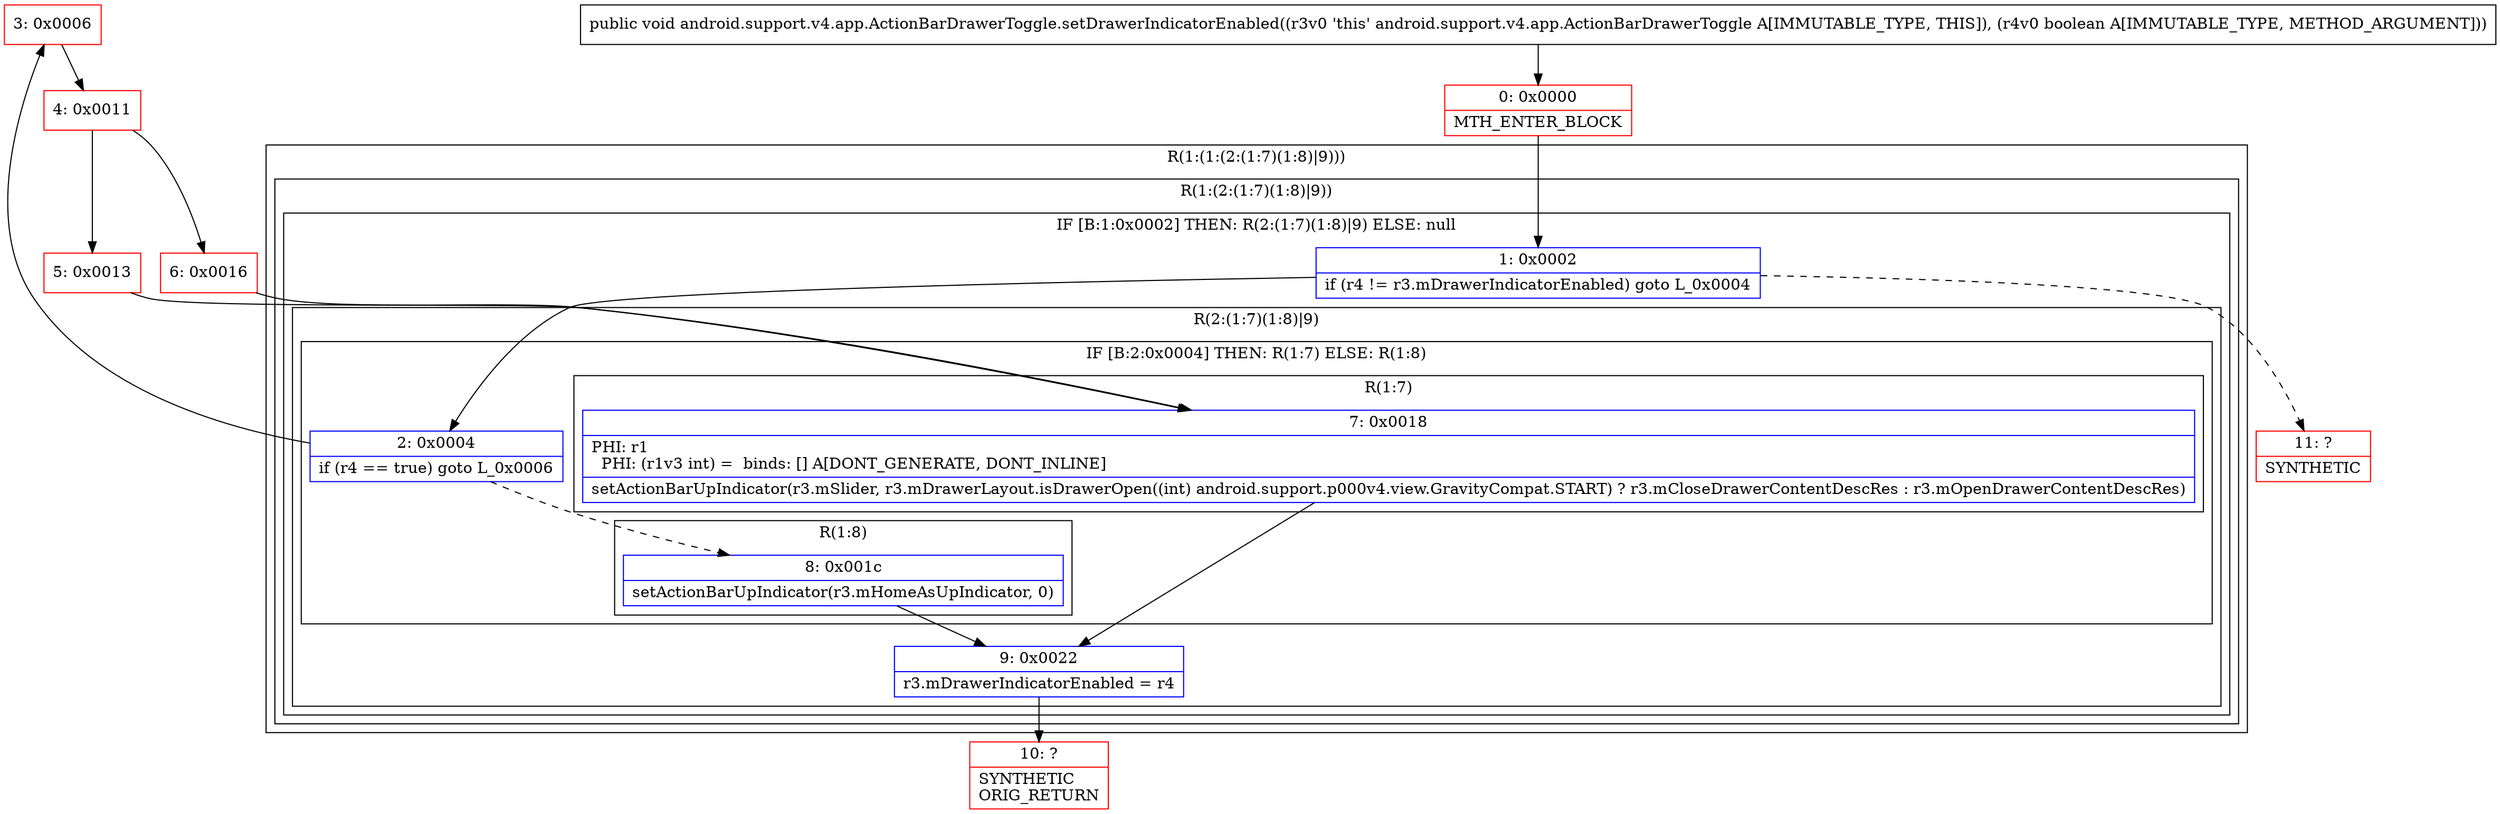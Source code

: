 digraph "CFG forandroid.support.v4.app.ActionBarDrawerToggle.setDrawerIndicatorEnabled(Z)V" {
subgraph cluster_Region_1241751634 {
label = "R(1:(1:(2:(1:7)(1:8)|9)))";
node [shape=record,color=blue];
subgraph cluster_Region_1415799313 {
label = "R(1:(2:(1:7)(1:8)|9))";
node [shape=record,color=blue];
subgraph cluster_IfRegion_995611598 {
label = "IF [B:1:0x0002] THEN: R(2:(1:7)(1:8)|9) ELSE: null";
node [shape=record,color=blue];
Node_1 [shape=record,label="{1\:\ 0x0002|if (r4 != r3.mDrawerIndicatorEnabled) goto L_0x0004\l}"];
subgraph cluster_Region_1593748643 {
label = "R(2:(1:7)(1:8)|9)";
node [shape=record,color=blue];
subgraph cluster_IfRegion_162039326 {
label = "IF [B:2:0x0004] THEN: R(1:7) ELSE: R(1:8)";
node [shape=record,color=blue];
Node_2 [shape=record,label="{2\:\ 0x0004|if (r4 == true) goto L_0x0006\l}"];
subgraph cluster_Region_1184108240 {
label = "R(1:7)";
node [shape=record,color=blue];
Node_7 [shape=record,label="{7\:\ 0x0018|PHI: r1 \l  PHI: (r1v3 int) =  binds: [] A[DONT_GENERATE, DONT_INLINE]\l|setActionBarUpIndicator(r3.mSlider, r3.mDrawerLayout.isDrawerOpen((int) android.support.p000v4.view.GravityCompat.START) ? r3.mCloseDrawerContentDescRes : r3.mOpenDrawerContentDescRes)\l}"];
}
subgraph cluster_Region_1129872495 {
label = "R(1:8)";
node [shape=record,color=blue];
Node_8 [shape=record,label="{8\:\ 0x001c|setActionBarUpIndicator(r3.mHomeAsUpIndicator, 0)\l}"];
}
}
Node_9 [shape=record,label="{9\:\ 0x0022|r3.mDrawerIndicatorEnabled = r4\l}"];
}
}
}
}
Node_0 [shape=record,color=red,label="{0\:\ 0x0000|MTH_ENTER_BLOCK\l}"];
Node_3 [shape=record,color=red,label="{3\:\ 0x0006}"];
Node_4 [shape=record,color=red,label="{4\:\ 0x0011}"];
Node_5 [shape=record,color=red,label="{5\:\ 0x0013}"];
Node_6 [shape=record,color=red,label="{6\:\ 0x0016}"];
Node_10 [shape=record,color=red,label="{10\:\ ?|SYNTHETIC\lORIG_RETURN\l}"];
Node_11 [shape=record,color=red,label="{11\:\ ?|SYNTHETIC\l}"];
MethodNode[shape=record,label="{public void android.support.v4.app.ActionBarDrawerToggle.setDrawerIndicatorEnabled((r3v0 'this' android.support.v4.app.ActionBarDrawerToggle A[IMMUTABLE_TYPE, THIS]), (r4v0 boolean A[IMMUTABLE_TYPE, METHOD_ARGUMENT])) }"];
MethodNode -> Node_0;
Node_1 -> Node_2;
Node_1 -> Node_11[style=dashed];
Node_2 -> Node_3;
Node_2 -> Node_8[style=dashed];
Node_7 -> Node_9;
Node_8 -> Node_9;
Node_9 -> Node_10;
Node_0 -> Node_1;
Node_3 -> Node_4;
Node_4 -> Node_5;
Node_4 -> Node_6;
Node_5 -> Node_7;
Node_6 -> Node_7;
}

